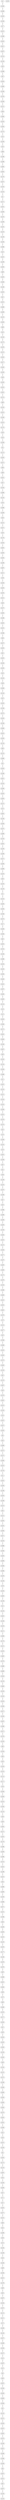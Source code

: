 graph GR{
id_0;
id_1;
id_2;
id_3;
id_4;
id_5;
id_6;
id_7;
id_8;
id_9;
id_10;
id_11;
id_12;
id_13;
id_14;
id_15;
id_16;
id_17;
id_18;
id_19;
id_20;
id_21;
id_22;
id_23;
id_24;
id_25;
id_26;
id_27;
id_28;
id_29;
id_30;
id_31;
id_32;
id_33;
id_34;
id_35;
id_36;
id_37;
id_38;
id_39;
id_40;
id_41;
id_42;
id_43;
id_44;
id_45;
id_46;
id_47;
id_48;
id_49;
id_50;
id_51;
id_52;
id_53;
id_54;
id_55;
id_56;
id_57;
id_58;
id_59;
id_60;
id_61;
id_62;
id_63;
id_64;
id_65;
id_66;
id_67;
id_68;
id_69;
id_70;
id_71;
id_72;
id_73;
id_74;
id_75;
id_76;
id_77;
id_78;
id_79;
id_80;
id_81;
id_82;
id_83;
id_84;
id_85;
id_86;
id_87;
id_88;
id_89;
id_90;
id_91;
id_92;
id_93;
id_94;
id_95;
id_96;
id_97;
id_98;
id_99;
id_100;
id_101;
id_102;
id_103;
id_104;
id_105;
id_106;
id_107;
id_108;
id_109;
id_110;
id_111;
id_112;
id_113;
id_114;
id_115;
id_116;
id_117;
id_118;
id_119;
id_120;
id_121;
id_122;
id_123;
id_124;
id_125;
id_126;
id_127;
id_128;
id_129;
id_130;
id_131;
id_132;
id_133;
id_134;
id_135;
id_136;
id_137;
id_138;
id_139;
id_140;
id_141;
id_142;
id_143;
id_144;
id_145;
id_146;
id_147;
id_148;
id_149;
id_150;
id_151;
id_152;
id_153;
id_154;
id_155;
id_156;
id_157;
id_158;
id_159;
id_160;
id_161;
id_162;
id_163;
id_164;
id_165;
id_166;
id_167;
id_168;
id_169;
id_170;
id_171;
id_172;
id_173;
id_174;
id_175;
id_176;
id_177;
id_178;
id_179;
id_180;
id_181;
id_182;
id_183;
id_184;
id_185;
id_186;
id_187;
id_188;
id_189;
id_190;
id_191;
id_192;
id_193;
id_194;
id_195;
id_196;
id_197;
id_198;
id_199;
id_200;
id_201;
id_202;
id_203;
id_204;
id_205;
id_206;
id_207;
id_208;
id_209;
id_210;
id_211;
id_212;
id_213;
id_214;
id_215;
id_216;
id_217;
id_218;
id_219;
id_220;
id_221;
id_222;
id_223;
id_224;
id_225;
id_226;
id_227;
id_228;
id_229;
id_230;
id_231;
id_232;
id_233;
id_234;
id_235;
id_236;
id_237;
id_238;
id_239;
id_240;
id_241;
id_242;
id_243;
id_244;
id_245;
id_246;
id_247;
id_248;
id_249;
id_250;
id_251;
id_252;
id_253;
id_254;
id_255;
id_256;
id_257;
id_258;
id_259;
id_260;
id_261;
id_262;
id_263;
id_264;
id_265;
id_266;
id_267;
id_268;
id_269;
id_270;
id_271;
id_272;
id_273;
id_274;
id_275;
id_276;
id_277;
id_278;
id_279;
id_280;
id_281;
id_282;
id_283;
id_284;
id_285;
id_286;
id_287;
id_288;
id_289;
id_290;
id_291;
id_292;
id_293;
id_294;
id_295;
id_296;
id_297;
id_298;
id_299;
id_300;
id_301;
id_302;
id_303;
id_304;
id_305;
id_306;
id_307;
id_308;
id_309;
id_310;
id_311;
id_312;
id_313;
id_314;
id_315;
id_316;
id_317;
id_318;
id_319;
id_320;
id_321;
id_322;
id_323;
id_324;
id_325;
id_326;
id_327;
id_328;
id_329;
id_330;
id_331;
id_332;
id_333;
id_334;
id_335;
id_336;
id_337;
id_338;
id_339;
id_340;
id_341;
id_342;
id_343;
id_344;
id_345;
id_346;
id_347;
id_348;
id_349;
id_350;
id_351;
id_352;
id_353;
id_354;
id_355;
id_356;
id_357;
id_358;
id_359;
id_360;
id_361;
id_362;
id_363;
id_364;
id_365;
id_366;
id_367;
id_368;
id_369;
id_370;
id_371;
id_372;
id_373;
id_374;
id_375;
id_376;
id_377;
id_378;
id_379;
id_380;
id_381;
id_382;
id_383;
id_384;
id_385;
id_386;
id_387;
id_388;
id_389;
id_390;
id_391;
id_392;
id_393;
id_394;
id_395;
id_396;
id_397;
id_398;
id_399;
id_400;
id_401;
id_402;
id_403;
id_404;
id_405;
id_406;
id_407;
id_408;
id_409;
id_410;
id_411;
id_412;
id_413;
id_414;
id_415;
id_416;
id_417;
id_418;
id_419;
id_420;
id_421;
id_422;
id_423;
id_424;
id_425;
id_426;
id_427;
id_428;
id_429;
id_430;
id_431;
id_432;
id_433;
id_434;
id_435;
id_436;
id_437;
id_438;
id_439;
id_440;
id_441;
id_442;
id_443;
id_444;
id_445;
id_446;
id_447;
id_448;
id_449;
id_450;
id_451;
id_452;
id_453;
id_454;
id_455;
id_456;
id_457;
id_458;
id_459;
id_460;
id_461;
id_462;
id_463;
id_464;
id_465;
id_466;
id_467;
id_468;
id_469;
id_470;
id_471;
id_472;
id_473;
id_474;
id_475;
id_476;
id_477;
id_478;
id_479;
id_480;
id_481;
id_482;
id_483;
id_484;
id_485;
id_486;
id_487;
id_488;
id_489;
id_490;
id_491;
id_492;
id_493;
id_494;
id_495;
id_496;
id_497;
id_498;
id_499;
id_1--id_300[label=1];
id_300--id_289[label=1];
id_289--id_163[label=1];
id_163--id_339[label=1];
id_339--id_77[label=1];
id_77--id_251[label=1];
id_251--id_298[label=1];
id_298--id_442[label=1];
id_442--id_411[label=1];
id_411--id_267[label=1];
id_267--id_214[label=1];
id_214--id_139[label=1];
id_139--id_20[label=1];
id_20--id_398[label=1];
id_398--id_87[label=1];
id_87--id_454[label=1];
id_454--id_460[label=1];
id_460--id_166[label=1];
id_166--id_378[label=1];
id_378--id_246[label=1];
id_246--id_131[label=1];
id_131--id_69[label=1];
id_69--id_485[label=1];
id_485--id_255[label=1];
id_255--id_304[label=1];
id_304--id_275[label=1];
id_275--id_10[label=1];
id_10--id_259[label=1];
id_259--id_33[label=1];
id_33--id_88[label=1];
id_88--id_168[label=1];
id_168--id_268[label=1];
id_268--id_465[label=1];
id_465--id_462[label=1];
id_462--id_176[label=1];
id_176--id_257[label=1];
id_257--id_419[label=1];
id_419--id_224[label=1];
id_224--id_7[label=1];
id_7--id_271[label=1];
id_271--id_201[label=1];
id_201--id_260[label=1];
id_260--id_153[label=1];
id_153--id_258[label=1];
id_258--id_102[label=1];
id_102--id_210[label=1];
id_210--id_128[label=1];
id_128--id_184[label=1];
id_184--id_368[label=1];
id_368--id_25[label=1];
id_25--id_161[label=1];
id_161--id_199[label=1];
id_199--id_305[label=1];
id_305--id_86[label=1];
id_86--id_425[label=1];
id_425--id_446[label=1];
id_446--id_148[label=1];
id_148--id_342[label=1];
id_342--id_51[label=1];
id_51--id_331[label=1];
id_331--id_369[label=1];
id_369--id_309[label=1];
id_309--id_133[label=1];
id_133--id_450[label=1];
id_450--id_98[label=1];
id_98--id_24[label=1];
id_24--id_130[label=1];
id_130--id_175[label=1];
id_175--id_478[label=1];
id_478--id_122[label=1];
id_122--id_353[label=1];
id_353--id_217[label=1];
id_217--id_426[label=1];
id_426--id_160[label=1];
id_160--id_49[label=1];
id_49--id_185[label=1];
id_185--id_323[label=1];
id_323--id_401[label=1];
id_401--id_274[label=1];
id_274--id_89[label=1];
id_89--id_150[label=1];
id_150--id_415[label=1];
id_415--id_169[label=1];
id_169--id_414[label=1];
id_414--id_179[label=1];
id_179--id_28[label=1];
id_28--id_18[label=1];
id_18--id_338[label=1];
id_338--id_4[label=1];
id_4--id_113[label=1];
id_113--id_293[label=1];
id_293--id_472[label=1];
id_472--id_80[label=1];
id_80--id_99[label=1];
id_99--id_431[label=1];
id_431--id_47[label=1];
id_47--id_244[label=1];
id_244--id_489[label=1];
id_489--id_120[label=1];
id_120--id_26[label=1];
id_26--id_389[label=1];
id_389--id_438[label=1];
id_438--id_50[label=1];
id_50--id_141[label=1];
id_141--id_427[label=1];
id_427--id_30[label=1];
id_30--id_178[label=1];
id_178--id_434[label=1];
id_434--id_402[label=1];
id_402--id_363[label=1];
id_363--id_345[label=1];
id_345--id_189[label=1];
id_189--id_487[label=1];
id_487--id_311[label=1];
id_311--id_38[label=1];
id_38--id_429[label=1];
id_429--id_435[label=1];
id_435--id_335[label=1];
id_335--id_412[label=1];
id_412--id_40[label=1];
id_40--id_107[label=1];
id_107--id_382[label=1];
id_382--id_188[label=1];
id_188--id_302[label=1];
id_302--id_191[label=1];
id_191--id_208[label=1];
id_208--id_84[label=1];
id_84--id_237[label=1];
id_237--id_355[label=1];
id_355--id_61[label=1];
id_61--id_202[label=1];
id_202--id_228[label=1];
id_228--id_165[label=1];
id_165--id_43[label=1];
id_43--id_145[label=1];
id_145--id_58[label=1];
id_58--id_306[label=1];
id_306--id_144[label=1];
id_144--id_23[label=1];
id_23--id_203[label=1];
id_203--id_238[label=1];
id_238--id_373[label=1];
id_373--id_245[label=1];
id_245--id_158[label=1];
id_158--id_406[label=1];
id_406--id_423[label=1];
id_423--id_350[label=1];
id_350--id_118[label=1];
id_118--id_85[label=1];
id_85--id_125[label=1];
id_125--id_486[label=1];
id_486--id_0[label=1];
id_0--id_443[label=1];
id_443--id_186[label=1];
id_186--id_451[label=1];
id_451--id_243[label=1];
id_243--id_296[label=1];
id_296--id_433[label=1];
id_433--id_403[label=1];
id_403--id_147[label=1];
id_147--id_70[label=1];
id_70--id_481[label=1];
id_481--id_146[label=1];
id_146--id_459[label=1];
id_459--id_197[label=1];
id_197--id_480[label=1];
id_480--id_220[label=1];
id_220--id_361[label=1];
id_361--id_100[label=1];
id_100--id_206[label=1];
id_206--id_227[label=1];
id_227--id_284[label=1];
id_284--id_469[label=1];
id_469--id_410[label=1];
id_410--id_63[label=1];
id_63--id_192[label=1];
id_192--id_129[label=1];
id_129--id_2[label=1];
id_2--id_310[label=1];
id_310--id_265[label=1];
id_265--id_294[label=1];
id_294--id_349[label=1];
id_349--id_474[label=1];
id_474--id_17[label=1];
id_17--id_449[label=1];
id_449--id_456[label=1];
id_456--id_62[label=1];
id_62--id_391[label=1];
id_391--id_325[label=1];
id_325--id_239[label=1];
id_239--id_388[label=1];
id_388--id_254[label=1];
id_254--id_183[label=1];
id_183--id_395[label=1];
id_395--id_440[label=1];
id_440--id_441[label=1];
id_441--id_397[label=1];
id_397--id_285[label=1];
id_285--id_493[label=1];
id_493--id_124[label=1];
id_124--id_19[label=1];
id_19--id_13[label=1];
id_13--id_263[label=1];
id_263--id_385[label=1];
id_385--id_272[label=1];
id_272--id_281[label=1];
id_281--id_464[label=1];
id_464--id_106[label=1];
id_106--id_407[label=1];
id_407--id_83[label=1];
id_83--id_182[label=1];
id_182--id_134[label=1];
id_134--id_359[label=1];
id_359--id_468[label=1];
id_468--id_21[label=1];
id_21--id_367[label=1];
id_367--id_155[label=1];
id_155--id_221[label=1];
id_221--id_416[label=1];
id_416--id_252[label=1];
id_252--id_290[label=1];
id_290--id_351[label=1];
id_351--id_479[label=1];
id_479--id_375[label=1];
id_375--id_32[label=1];
id_32--id_79[label=1];
id_79--id_436[label=1];
id_436--id_242[label=1];
id_242--id_76[label=1];
id_76--id_467[label=1];
id_467--id_209[label=1];
id_209--id_97[label=1];
id_97--id_41[label=1];
id_41--id_48[label=1];
id_48--id_149[label=1];
id_149--id_232[label=1];
id_232--id_187[label=1];
id_187--id_348[label=1];
id_348--id_57[label=1];
id_57--id_55[label=1];
id_55--id_386[label=1];
id_386--id_499[label=1];
id_499--id_336[label=1];
id_336--id_420[label=1];
id_420--id_230[label=1];
id_230--id_445[label=1];
id_445--id_322[label=1];
id_322--id_115[label=1];
id_115--id_444[label=1];
id_444--id_277[label=1];
id_277--id_167[label=1];
id_167--id_282[label=1];
id_282--id_483[label=1];
id_483--id_173[label=1];
id_173--id_470[label=1];
id_470--id_319[label=1];
id_319--id_286[label=1];
id_286--id_494[label=1];
id_494--id_241[label=1];
id_241--id_291[label=1];
id_291--id_461[label=1];
id_461--id_379[label=1];
id_379--id_75[label=1];
id_75--id_215[label=1];
id_215--id_477[label=1];
id_477--id_53[label=1];
id_53--id_358[label=1];
id_358--id_399[label=1];
id_399--id_253[label=1];
id_253--id_204[label=1];
id_204--id_473[label=1];
id_473--id_405[label=1];
id_405--id_218[label=1];
id_218--id_91[label=1];
id_91--id_123[label=1];
id_123--id_497[label=1];
id_497--id_45[label=1];
id_45--id_370[label=1];
id_370--id_491[label=1];
id_491--id_315[label=1];
id_315--id_193[label=1];
id_193--id_16[label=1];
id_16--id_447[label=1];
id_447--id_337[label=1];
id_337--id_292[label=1];
id_292--id_9[label=1];
id_9--id_42[label=1];
id_42--id_408[label=1];
id_408--id_372[label=1];
id_372--id_137[label=1];
id_137--id_384[label=1];
id_384--id_222[label=1];
id_222--id_276[label=1];
id_276--id_11[label=1];
id_11--id_452[label=1];
id_452--id_330[label=1];
id_330--id_108[label=1];
id_108--id_333[label=1];
id_333--id_248[label=1];
id_248--id_213[label=1];
id_213--id_81[label=1];
id_81--id_212[label=1];
id_212--id_392[label=1];
id_392--id_181[label=1];
id_181--id_383[label=1];
id_383--id_471[label=1];
id_471--id_316[label=1];
id_316--id_488[label=1];
id_488--id_356[label=1];
id_356--id_343[label=1];
id_343--id_400[label=1];
id_400--id_346[label=1];
id_346--id_366[label=1];
id_366--id_103[label=1];
id_103--id_140[label=1];
id_140--id_78[label=1];
id_78--id_320[label=1];
id_320--id_362[label=1];
id_362--id_136[label=1];
id_136--id_12[label=1];
id_12--id_135[label=1];
id_135--id_261[label=1];
id_261--id_156[label=1];
id_156--id_219[label=1];
id_219--id_111[label=1];
id_111--id_360[label=1];
id_360--id_174[label=1];
id_174--id_121[label=1];
id_121--id_332[label=1];
id_332--id_482[label=1];
id_482--id_374[label=1];
id_374--id_498[label=1];
id_498--id_490[label=1];
id_490--id_424[label=1];
id_424--id_119[label=1];
id_119--id_484[label=1];
id_484--id_104[label=1];
id_104--id_154[label=1];
id_154--id_324[label=1];
id_324--id_328[label=1];
id_328--id_317[label=1];
id_317--id_195[label=1];
id_195--id_287[label=1];
id_287--id_308[label=1];
id_308--id_417[label=1];
id_417--id_279[label=1];
id_279--id_105[label=1];
id_105--id_65[label=1];
id_65--id_354[label=1];
id_354--id_93[label=1];
id_93--id_35[label=1];
id_35--id_418[label=1];
id_418--id_223[label=1];
id_223--id_114[label=1];
id_114--id_117[label=1];
id_117--id_29[label=1];
id_29--id_340[label=1];
id_340--id_264[label=1];
id_264--id_314[label=1];
id_314--id_430[label=1];
id_430--id_110[label=1];
id_110--id_36[label=1];
id_36--id_59[label=1];
id_59--id_492[label=1];
id_492--id_127[label=1];
id_127--id_352[label=1];
id_352--id_170[label=1];
id_170--id_288[label=1];
id_288--id_283[label=1];
id_283--id_396[label=1];
id_396--id_313[label=1];
id_313--id_422[label=1];
id_422--id_198[label=1];
id_198--id_413[label=1];
id_413--id_82[label=1];
id_82--id_496[label=1];
id_496--id_495[label=1];
id_495--id_318[label=1];
id_318--id_466[label=1];
id_466--id_371[label=1];
id_371--id_231[label=1];
id_231--id_299[label=1];
id_299--id_64[label=1];
id_64--id_240[label=1];
id_240--id_455[label=1];
id_455--id_152[label=1];
id_152--id_143[label=1];
id_143--id_233[label=1];
id_233--id_177[label=1];
id_177--id_138[label=1];
id_138--id_476[label=1];
id_476--id_376[label=1];
id_376--id_95[label=1];
id_95--id_390[label=1];
id_390--id_341[label=1];
id_341--id_364[label=1];
id_364--id_96[label=1];
id_96--id_73[label=1];
id_73--id_66[label=1];
id_66--id_266[label=1];
id_266--id_225[label=1];
id_225--id_171[label=1];
id_171--id_344[label=1];
id_344--id_31[label=1];
id_31--id_39[label=1];
id_39--id_234[label=1];
id_234--id_162[label=1];
id_162--id_393[label=1];
id_393--id_159[label=1];
id_159--id_250[label=1];
id_250--id_46[label=1];
id_46--id_235[label=1];
id_235--id_132[label=1];
id_132--id_273[label=1];
id_273--id_196[label=1];
id_196--id_439[label=1];
id_439--id_409[label=1];
id_409--id_329[label=1];
id_329--id_365[label=1];
id_365--id_404[label=1];
id_404--id_270[label=1];
id_270--id_453[label=1];
id_453--id_301[label=1];
id_301--id_458[label=1];
id_458--id_22[label=1];
id_22--id_34[label=1];
id_34--id_247[label=1];
id_247--id_229[label=1];
id_229--id_5[label=1];
id_5--id_262[label=1];
id_262--id_172[label=1];
id_172--id_116[label=1];
id_116--id_387[label=1];
id_387--id_54[label=1];
id_54--id_164[label=1];
id_164--id_200[label=1];
id_200--id_37[label=1];
id_37--id_71[label=1];
id_71--id_27[label=1];
id_27--id_432[label=1];
id_432--id_377[label=1];
id_377--id_101[label=1];
id_101--id_60[label=1];
id_60--id_52[label=1];
id_52--id_280[label=1];
id_280--id_56[label=1];
id_56--id_74[label=1];
id_74--id_194[label=1];
id_194--id_109[label=1];
id_109--id_44[label=1];
id_44--id_249[label=1];
id_249--id_68[label=1];
id_68--id_256[label=1];
id_256--id_312[label=1];
id_312--id_278[label=1];
id_278--id_90[label=1];
id_90--id_92[label=1];
id_92--id_207[label=1];
id_207--id_334[label=1];
id_334--id_357[label=1];
id_357--id_112[label=1];
id_112--id_211[label=1];
id_211--id_72[label=1];
id_72--id_180[label=1];
id_180--id_126[label=1];
id_126--id_327[label=1];
id_327--id_269[label=1];
id_269--id_326[label=1];
id_326--id_157[label=1];
id_157--id_14[label=1];
id_14--id_297[label=1];
id_297--id_15[label=1];
id_15--id_6[label=1];
id_6--id_94[label=1];
id_94--id_307[label=1];
id_307--id_236[label=1];
id_236--id_295[label=1];
id_295--id_463[label=1];
id_463--id_394[label=1];
id_394--id_3[label=1];
id_3--id_142[label=1];
id_142--id_151[label=1];
id_151--id_205[label=1];
id_205--id_347[label=1];
id_347--id_381[label=1];
id_381--id_475[label=1];
id_475--id_190[label=1];
id_190--id_421[label=1];
id_421--id_448[label=1];
id_448--id_380[label=1];
id_380--id_428[label=1];
id_428--id_8[label=1];
id_8--id_457[label=1];
id_457--id_321[label=1];
id_321--id_67[label=1];
id_67--id_437[label=1];
id_437--id_226[label=1];
id_226--id_216[label=1];
}